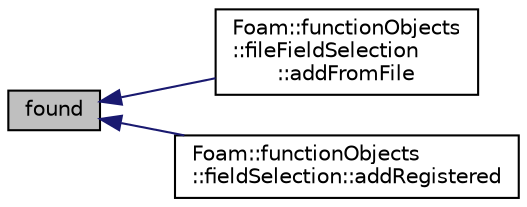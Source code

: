 digraph "found"
{
  bgcolor="transparent";
  edge [fontname="Helvetica",fontsize="10",labelfontname="Helvetica",labelfontsize="10"];
  node [fontname="Helvetica",fontsize="10",shape=record];
  rankdir="LR";
  Node1 [label="found",height=0.2,width=0.4,color="black", fillcolor="grey75", style="filled" fontcolor="black"];
  Node1 -> Node2 [dir="back",color="midnightblue",fontsize="10",style="solid",fontname="Helvetica"];
  Node2 [label="Foam::functionObjects\l::fileFieldSelection\l::addFromFile",height=0.2,width=0.4,color="black",URL="$classFoam_1_1functionObjects_1_1fileFieldSelection.html#aa1eb7d714b28b59028d8098314274ba7",tooltip="Add objects of a given type. "];
  Node1 -> Node3 [dir="back",color="midnightblue",fontsize="10",style="solid",fontname="Helvetica"];
  Node3 [label="Foam::functionObjects\l::fieldSelection::addRegistered",height=0.2,width=0.4,color="black",URL="$classFoam_1_1functionObjects_1_1fieldSelection.html#abdfc74da0a6d0a10db7f79e11560da74",tooltip="Add registered objects of a given type. "];
}
